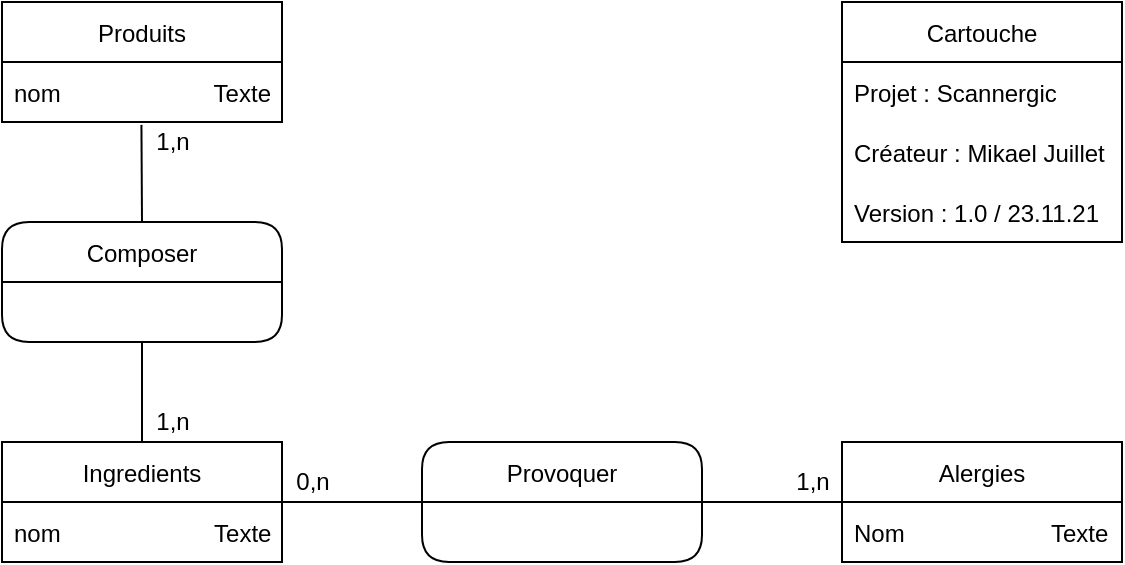<mxfile version="15.8.4" type="device"><diagram id="rAU07s_fJtNhrO1JdfAD" name="Page-1"><mxGraphModel dx="677" dy="363" grid="1" gridSize="10" guides="1" tooltips="1" connect="1" arrows="1" fold="1" page="1" pageScale="1" pageWidth="1169" pageHeight="827" math="0" shadow="0"><root><mxCell id="0"/><mxCell id="1" parent="0"/><mxCell id="Mjqothy_009WEFBE6l-U-2" value="Produits" style="swimlane;fontStyle=0;childLayout=stackLayout;horizontal=1;startSize=30;horizontalStack=0;resizeParent=1;resizeParentMax=0;resizeLast=0;collapsible=1;marginBottom=0;" parent="1" vertex="1"><mxGeometry x="305" y="286" width="140" height="60" as="geometry"/></mxCell><mxCell id="Mjqothy_009WEFBE6l-U-3" value="nom                       Texte" style="text;strokeColor=none;fillColor=none;align=left;verticalAlign=middle;spacingLeft=4;spacingRight=4;overflow=hidden;points=[[0,0.5],[1,0.5]];portConstraint=eastwest;rotatable=0;" parent="Mjqothy_009WEFBE6l-U-2" vertex="1"><mxGeometry y="30" width="140" height="30" as="geometry"/></mxCell><mxCell id="Mjqothy_009WEFBE6l-U-14" value="Alergies" style="swimlane;fontStyle=0;childLayout=stackLayout;horizontal=1;startSize=30;horizontalStack=0;resizeParent=1;resizeParentMax=0;resizeLast=0;collapsible=1;marginBottom=0;" parent="1" vertex="1"><mxGeometry x="725" y="506" width="140" height="60" as="geometry"/></mxCell><mxCell id="Mjqothy_009WEFBE6l-U-15" value="Nom                      Texte" style="text;strokeColor=none;fillColor=none;align=left;verticalAlign=middle;spacingLeft=4;spacingRight=4;overflow=hidden;points=[[0,0.5],[1,0.5]];portConstraint=eastwest;rotatable=0;" parent="Mjqothy_009WEFBE6l-U-14" vertex="1"><mxGeometry y="30" width="140" height="30" as="geometry"/></mxCell><mxCell id="Mjqothy_009WEFBE6l-U-18" value="Ingredients" style="swimlane;fontStyle=0;childLayout=stackLayout;horizontal=1;startSize=30;horizontalStack=0;resizeParent=1;resizeParentMax=0;resizeLast=0;collapsible=1;marginBottom=0;" parent="1" vertex="1"><mxGeometry x="305" y="506" width="140" height="60" as="geometry"/></mxCell><mxCell id="Mjqothy_009WEFBE6l-U-19" value="nom                       Texte" style="text;strokeColor=none;fillColor=none;align=left;verticalAlign=middle;spacingLeft=4;spacingRight=4;overflow=hidden;points=[[0,0.5],[1,0.5]];portConstraint=eastwest;rotatable=0;shadow=0;" parent="Mjqothy_009WEFBE6l-U-18" vertex="1"><mxGeometry y="30" width="140" height="30" as="geometry"/></mxCell><mxCell id="Mjqothy_009WEFBE6l-U-23" value="Composer" style="swimlane;fontStyle=0;childLayout=stackLayout;horizontal=1;startSize=30;horizontalStack=0;resizeParent=1;resizeParentMax=0;resizeLast=0;collapsible=1;marginBottom=0;rotation=0;swimlaneFillColor=none;perimeterSpacing=0;rounded=1;" parent="1" vertex="1"><mxGeometry x="305" y="396" width="140" height="60" as="geometry"/></mxCell><mxCell id="Mjqothy_009WEFBE6l-U-28" value="" style="endArrow=none;html=1;rounded=0;entryX=0.5;entryY=0;entryDx=0;entryDy=0;exitX=0.498;exitY=1.048;exitDx=0;exitDy=0;exitPerimeter=0;" parent="1" target="Mjqothy_009WEFBE6l-U-23" edge="1" source="Mjqothy_009WEFBE6l-U-3"><mxGeometry width="50" height="50" relative="1" as="geometry"><mxPoint x="375" y="346" as="sourcePoint"/><mxPoint x="625" y="456" as="targetPoint"/></mxGeometry></mxCell><mxCell id="Mjqothy_009WEFBE6l-U-29" value="" style="endArrow=none;html=1;rounded=0;exitX=0.5;exitY=1;exitDx=0;exitDy=0;entryX=0.5;entryY=0;entryDx=0;entryDy=0;" parent="1" source="Mjqothy_009WEFBE6l-U-23" target="Mjqothy_009WEFBE6l-U-18" edge="1"><mxGeometry width="50" height="50" relative="1" as="geometry"><mxPoint x="374" y="446" as="sourcePoint"/><mxPoint x="415" y="486" as="targetPoint"/></mxGeometry></mxCell><mxCell id="Mjqothy_009WEFBE6l-U-30" value="Provoquer" style="swimlane;fontStyle=0;childLayout=stackLayout;horizontal=1;startSize=30;horizontalStack=0;resizeParent=1;resizeParentMax=0;resizeLast=0;collapsible=1;marginBottom=0;rotation=0;swimlaneFillColor=none;perimeterSpacing=0;rounded=1;" parent="1" vertex="1"><mxGeometry x="515" y="506" width="140" height="60" as="geometry"/></mxCell><mxCell id="Mjqothy_009WEFBE6l-U-31" value="" style="endArrow=none;html=1;rounded=0;exitX=1;exitY=0.5;exitDx=0;exitDy=0;entryX=0;entryY=0.5;entryDx=0;entryDy=0;" parent="1" source="Mjqothy_009WEFBE6l-U-18" target="Mjqothy_009WEFBE6l-U-30" edge="1"><mxGeometry width="50" height="50" relative="1" as="geometry"><mxPoint x="575" y="506" as="sourcePoint"/><mxPoint x="625" y="456" as="targetPoint"/></mxGeometry></mxCell><mxCell id="Mjqothy_009WEFBE6l-U-32" value="" style="endArrow=none;html=1;rounded=0;exitX=1;exitY=0.5;exitDx=0;exitDy=0;entryX=0.003;entryY=0.002;entryDx=0;entryDy=0;entryPerimeter=0;" parent="1" source="Mjqothy_009WEFBE6l-U-30" target="Mjqothy_009WEFBE6l-U-15" edge="1"><mxGeometry width="50" height="50" relative="1" as="geometry"><mxPoint x="655" y="586.0" as="sourcePoint"/><mxPoint x="710" y="536" as="targetPoint"/></mxGeometry></mxCell><mxCell id="Mjqothy_009WEFBE6l-U-33" value="Cartouche" style="swimlane;fontStyle=0;childLayout=stackLayout;horizontal=1;startSize=30;horizontalStack=0;resizeParent=1;resizeParentMax=0;resizeLast=0;collapsible=1;marginBottom=0;rounded=0;gradientColor=none;" parent="1" vertex="1"><mxGeometry x="725" y="286" width="140" height="120" as="geometry"/></mxCell><mxCell id="Mjqothy_009WEFBE6l-U-34" value="Projet : Scannergic" style="text;strokeColor=none;fillColor=none;align=left;verticalAlign=middle;spacingLeft=4;spacingRight=4;overflow=hidden;points=[[0,0.5],[1,0.5]];portConstraint=eastwest;rotatable=0;rounded=1;" parent="Mjqothy_009WEFBE6l-U-33" vertex="1"><mxGeometry y="30" width="140" height="30" as="geometry"/></mxCell><mxCell id="Mjqothy_009WEFBE6l-U-35" value="Créateur : Mikael Juillet " style="text;strokeColor=none;fillColor=none;align=left;verticalAlign=middle;spacingLeft=4;spacingRight=4;overflow=hidden;points=[[0,0.5],[1,0.5]];portConstraint=eastwest;rotatable=0;rounded=1;" parent="Mjqothy_009WEFBE6l-U-33" vertex="1"><mxGeometry y="60" width="140" height="30" as="geometry"/></mxCell><mxCell id="Mjqothy_009WEFBE6l-U-36" value="Version : 1.0 / 23.11.21" style="text;strokeColor=none;fillColor=none;align=left;verticalAlign=middle;spacingLeft=4;spacingRight=4;overflow=hidden;points=[[0,0.5],[1,0.5]];portConstraint=eastwest;rotatable=0;rounded=1;" parent="Mjqothy_009WEFBE6l-U-33" vertex="1"><mxGeometry y="90" width="140" height="30" as="geometry"/></mxCell><mxCell id="Mjqothy_009WEFBE6l-U-37" value="1,n" style="text;html=1;align=center;verticalAlign=middle;resizable=0;points=[];autosize=1;strokeColor=none;fillColor=none;" parent="1" vertex="1"><mxGeometry x="375" y="346" width="30" height="20" as="geometry"/></mxCell><mxCell id="Mjqothy_009WEFBE6l-U-38" value="1,n" style="text;html=1;align=center;verticalAlign=middle;resizable=0;points=[];autosize=1;strokeColor=none;fillColor=none;" parent="1" vertex="1"><mxGeometry x="375" y="486" width="30" height="20" as="geometry"/></mxCell><mxCell id="Mjqothy_009WEFBE6l-U-39" value="0,n" style="text;html=1;align=center;verticalAlign=middle;resizable=0;points=[];autosize=1;strokeColor=none;fillColor=none;" parent="1" vertex="1"><mxGeometry x="445" y="516" width="30" height="20" as="geometry"/></mxCell><mxCell id="Mjqothy_009WEFBE6l-U-40" value="1,n" style="text;html=1;align=center;verticalAlign=middle;resizable=0;points=[];autosize=1;strokeColor=none;fillColor=none;" parent="1" vertex="1"><mxGeometry x="695" y="516" width="30" height="20" as="geometry"/></mxCell></root></mxGraphModel></diagram></mxfile>